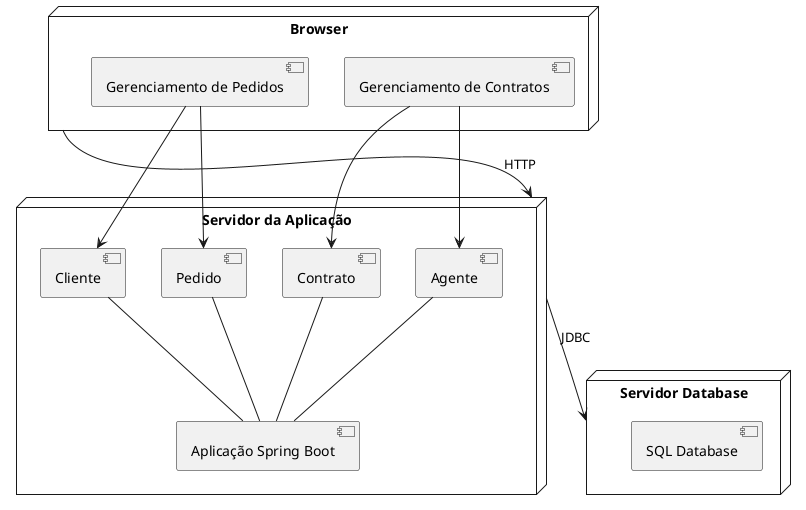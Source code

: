 @startuml

node "Servidor da Aplicação" as servidor {

    component "Aplicação Spring Boot" as app

    component "Cliente" as cliente
    component "Contrato" as contrato
    component "Pedido" as pedido
    component "Agente" as agente

    app -up- cliente
    app -up- contrato
    app -up- pedido
    app -up- agente
}

node "Browser" as browser {
    component "Gerenciamento de Pedidos" as pedidosUI
    component "Gerenciamento de Contratos" as contratosUI
}

node "Servidor Database" as database {
    component "SQL Database" as db
}


browser --> servidor : HTTP
servidor --> database : JDBC

pedidosUI --> pedido
pedidosUI --> cliente
contratosUI --> contrato
contratosUI --> agente


@enduml


